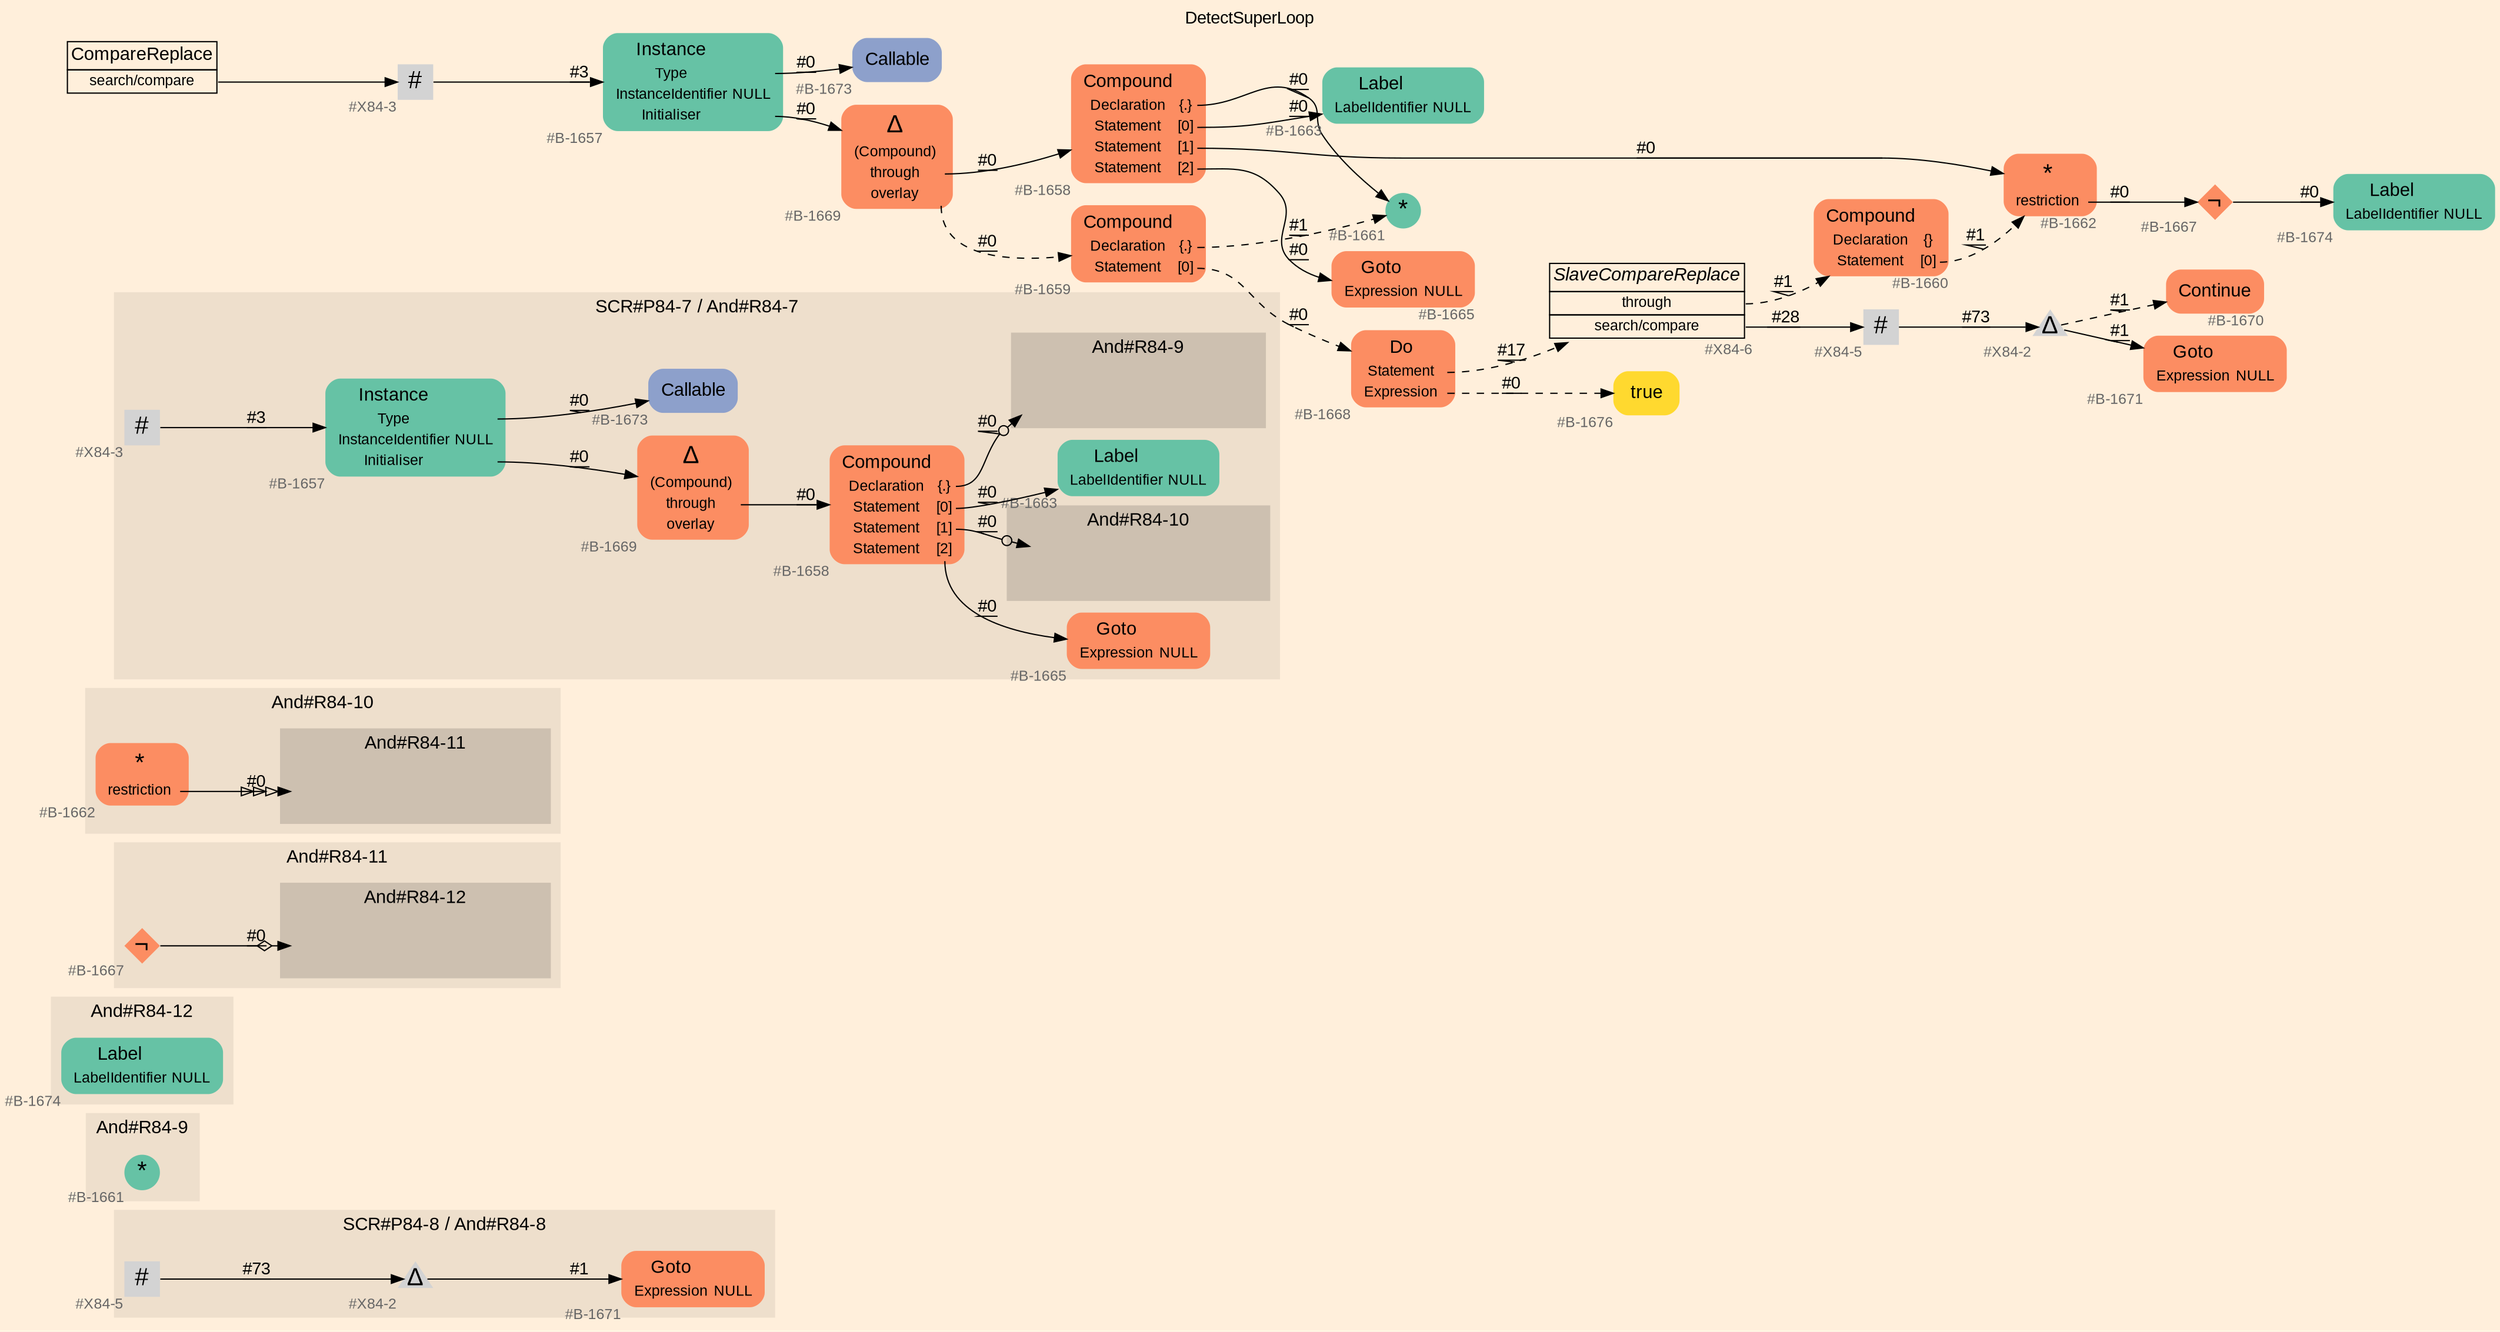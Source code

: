 digraph "DetectSuperLoop" {
label = "DetectSuperLoop"
labelloc = t
graph [
    rankdir = "LR"
    ranksep = 0.3
    bgcolor = antiquewhite1
    color = black
    fontcolor = black
    fontname = "Arial"
];
node [
    fontname = "Arial"
];
edge [
    fontname = "Arial"
];

// -------------------- figure And#R84-8 --------------------
// -------- region And#R84-8 ----------
subgraph "clusterAnd#R84-8" {
    label = "SCR#P84-8 / And#R84-8"
    style = "filled"
    color = antiquewhite2
    fontsize = "15"
    // -------- block And#R84-8/#X84-5 ----------
    "And#R84-8/#X84-5" [
        xlabel = "#X84-5"
        fontsize = "12"
        fontcolor = grey40
        shape = "square"
        label = <<FONT COLOR="black" POINT-SIZE="20">#</FONT>>
        style = "filled"
        penwidth = 0.0
        fixedsize = true
        width = 0.4
        height = 0.4
    ];
    
    // -------- block And#R84-8/#X84-2 ----------
    "And#R84-8/#X84-2" [
        xlabel = "#X84-2"
        fontsize = "12"
        fontcolor = grey40
        shape = "triangle"
        label = <<FONT COLOR="black" POINT-SIZE="20">Δ</FONT>>
        style = "filled"
        penwidth = 0.0
        fixedsize = true
        width = 0.4
        height = 0.4
    ];
    
    // -------- block And#R84-8/#B-1671 ----------
    "And#R84-8/#B-1671" [
        fillcolor = "/set28/2"
        xlabel = "#B-1671"
        fontsize = "12"
        fontcolor = grey40
        shape = "plaintext"
        label = <<TABLE BORDER="0" CELLBORDER="0" CELLSPACING="0">
         <TR><TD><FONT COLOR="black" POINT-SIZE="15">Goto</FONT></TD></TR>
         <TR><TD><FONT COLOR="black" POINT-SIZE="12">Expression</FONT></TD><TD PORT="port0"><FONT COLOR="black" POINT-SIZE="12">NULL</FONT></TD></TR>
        </TABLE>>
        style = "rounded,filled"
    ];
    
}

"And#R84-8/#X84-5" -> "And#R84-8/#X84-2" [
    label = "#73"
    decorate = true
    color = black
    fontcolor = black
];

"And#R84-8/#X84-2" -> "And#R84-8/#B-1671" [
    label = "#1"
    decorate = true
    color = black
    fontcolor = black
];


// -------------------- figure And#R84-9 --------------------
// -------- region And#R84-9 ----------
subgraph "clusterAnd#R84-9" {
    label = "And#R84-9"
    style = "filled"
    color = antiquewhite2
    fontsize = "15"
    // -------- block And#R84-9/#B-1661 ----------
    "And#R84-9/#B-1661" [
        fillcolor = "/set28/1"
        xlabel = "#B-1661"
        fontsize = "12"
        fontcolor = grey40
        shape = "circle"
        label = <<FONT COLOR="black" POINT-SIZE="20">*</FONT>>
        style = "filled"
        penwidth = 0.0
        fixedsize = true
        width = 0.4
        height = 0.4
    ];
    
}


// -------------------- figure And#R84-12 --------------------
// -------- region And#R84-12 ----------
subgraph "clusterAnd#R84-12" {
    label = "And#R84-12"
    style = "filled"
    color = antiquewhite2
    fontsize = "15"
    // -------- block And#R84-12/#B-1674 ----------
    "And#R84-12/#B-1674" [
        fillcolor = "/set28/1"
        xlabel = "#B-1674"
        fontsize = "12"
        fontcolor = grey40
        shape = "plaintext"
        label = <<TABLE BORDER="0" CELLBORDER="0" CELLSPACING="0">
         <TR><TD><FONT COLOR="black" POINT-SIZE="15">Label</FONT></TD></TR>
         <TR><TD><FONT COLOR="black" POINT-SIZE="12">LabelIdentifier</FONT></TD><TD PORT="port0"><FONT COLOR="black" POINT-SIZE="12">NULL</FONT></TD></TR>
        </TABLE>>
        style = "rounded,filled"
    ];
    
}


// -------------------- figure And#R84-11 --------------------
// -------- region And#R84-11 ----------
subgraph "clusterAnd#R84-11" {
    label = "And#R84-11"
    style = "filled"
    color = antiquewhite2
    fontsize = "15"
    // -------- block And#R84-11/#B-1667 ----------
    "And#R84-11/#B-1667" [
        fillcolor = "/set28/2"
        xlabel = "#B-1667"
        fontsize = "12"
        fontcolor = grey40
        shape = "diamond"
        label = <<FONT COLOR="black" POINT-SIZE="20">¬</FONT>>
        style = "filled"
        penwidth = 0.0
        fixedsize = true
        width = 0.4
        height = 0.4
    ];
    
    // -------- region And#R84-11/And#R84-12 ----------
    subgraph "clusterAnd#R84-11/And#R84-12" {
        label = "And#R84-12"
        style = "filled"
        color = antiquewhite3
        fontsize = "15"
        // -------- block And#R84-11/And#R84-12/#B-1674 ----------
        "And#R84-11/And#R84-12/#B-1674" [
            fillcolor = "/set28/1"
            xlabel = "#B-1674"
            fontsize = "12"
            fontcolor = grey40
            shape = "none"
            style = "invisible"
        ];
        
    }
    
}

"And#R84-11/#B-1667" -> "And#R84-11/And#R84-12/#B-1674" [
    arrowhead="normalnoneodiamond"
    label = "#0"
    decorate = true
    color = black
    fontcolor = black
];


// -------------------- figure And#R84-10 --------------------
// -------- region And#R84-10 ----------
subgraph "clusterAnd#R84-10" {
    label = "And#R84-10"
    style = "filled"
    color = antiquewhite2
    fontsize = "15"
    // -------- block And#R84-10/#B-1662 ----------
    "And#R84-10/#B-1662" [
        fillcolor = "/set28/2"
        xlabel = "#B-1662"
        fontsize = "12"
        fontcolor = grey40
        shape = "plaintext"
        label = <<TABLE BORDER="0" CELLBORDER="0" CELLSPACING="0">
         <TR><TD><FONT COLOR="black" POINT-SIZE="20">*</FONT></TD></TR>
         <TR><TD><FONT COLOR="black" POINT-SIZE="12">restriction</FONT></TD><TD PORT="port0"></TD></TR>
        </TABLE>>
        style = "rounded,filled"
    ];
    
    // -------- region And#R84-10/And#R84-11 ----------
    subgraph "clusterAnd#R84-10/And#R84-11" {
        label = "And#R84-11"
        style = "filled"
        color = antiquewhite3
        fontsize = "15"
        // -------- block And#R84-10/And#R84-11/#B-1667 ----------
        "And#R84-10/And#R84-11/#B-1667" [
            fillcolor = "/set28/2"
            xlabel = "#B-1667"
            fontsize = "12"
            fontcolor = grey40
            shape = "none"
            style = "invisible"
        ];
        
    }
    
}

"And#R84-10/#B-1662":port0 -> "And#R84-10/And#R84-11/#B-1667" [
    arrowhead="normalonormalonormalonormal"
    label = "#0"
    decorate = true
    color = black
    fontcolor = black
];


// -------------------- figure And#R84-7 --------------------
// -------- region And#R84-7 ----------
subgraph "clusterAnd#R84-7" {
    label = "SCR#P84-7 / And#R84-7"
    style = "filled"
    color = antiquewhite2
    fontsize = "15"
    // -------- block And#R84-7/#B-1657 ----------
    "And#R84-7/#B-1657" [
        fillcolor = "/set28/1"
        xlabel = "#B-1657"
        fontsize = "12"
        fontcolor = grey40
        shape = "plaintext"
        label = <<TABLE BORDER="0" CELLBORDER="0" CELLSPACING="0">
         <TR><TD><FONT COLOR="black" POINT-SIZE="15">Instance</FONT></TD></TR>
         <TR><TD><FONT COLOR="black" POINT-SIZE="12">Type</FONT></TD><TD PORT="port0"></TD></TR>
         <TR><TD><FONT COLOR="black" POINT-SIZE="12">InstanceIdentifier</FONT></TD><TD PORT="port1"><FONT COLOR="black" POINT-SIZE="12">NULL</FONT></TD></TR>
         <TR><TD><FONT COLOR="black" POINT-SIZE="12">Initialiser</FONT></TD><TD PORT="port2"></TD></TR>
        </TABLE>>
        style = "rounded,filled"
    ];
    
    // -------- block And#R84-7/#B-1673 ----------
    "And#R84-7/#B-1673" [
        fillcolor = "/set28/3"
        xlabel = "#B-1673"
        fontsize = "12"
        fontcolor = grey40
        shape = "plaintext"
        label = <<TABLE BORDER="0" CELLBORDER="0" CELLSPACING="0">
         <TR><TD><FONT COLOR="black" POINT-SIZE="15">Callable</FONT></TD></TR>
        </TABLE>>
        style = "rounded,filled"
    ];
    
    // -------- block And#R84-7/#B-1669 ----------
    "And#R84-7/#B-1669" [
        fillcolor = "/set28/2"
        xlabel = "#B-1669"
        fontsize = "12"
        fontcolor = grey40
        shape = "plaintext"
        label = <<TABLE BORDER="0" CELLBORDER="0" CELLSPACING="0">
         <TR><TD><FONT COLOR="black" POINT-SIZE="20">Δ</FONT></TD></TR>
         <TR><TD><FONT COLOR="black" POINT-SIZE="12">(Compound)</FONT></TD><TD PORT="port0"></TD></TR>
         <TR><TD><FONT COLOR="black" POINT-SIZE="12">through</FONT></TD><TD PORT="port1"></TD></TR>
         <TR><TD><FONT COLOR="black" POINT-SIZE="12">overlay</FONT></TD><TD PORT="port2"></TD></TR>
        </TABLE>>
        style = "rounded,filled"
    ];
    
    // -------- block And#R84-7/#B-1658 ----------
    "And#R84-7/#B-1658" [
        fillcolor = "/set28/2"
        xlabel = "#B-1658"
        fontsize = "12"
        fontcolor = grey40
        shape = "plaintext"
        label = <<TABLE BORDER="0" CELLBORDER="0" CELLSPACING="0">
         <TR><TD><FONT COLOR="black" POINT-SIZE="15">Compound</FONT></TD></TR>
         <TR><TD><FONT COLOR="black" POINT-SIZE="12">Declaration</FONT></TD><TD PORT="port0"><FONT COLOR="black" POINT-SIZE="12">{.}</FONT></TD></TR>
         <TR><TD><FONT COLOR="black" POINT-SIZE="12">Statement</FONT></TD><TD PORT="port1"><FONT COLOR="black" POINT-SIZE="12">[0]</FONT></TD></TR>
         <TR><TD><FONT COLOR="black" POINT-SIZE="12">Statement</FONT></TD><TD PORT="port2"><FONT COLOR="black" POINT-SIZE="12">[1]</FONT></TD></TR>
         <TR><TD><FONT COLOR="black" POINT-SIZE="12">Statement</FONT></TD><TD PORT="port3"><FONT COLOR="black" POINT-SIZE="12">[2]</FONT></TD></TR>
        </TABLE>>
        style = "rounded,filled"
    ];
    
    // -------- block And#R84-7/#B-1663 ----------
    "And#R84-7/#B-1663" [
        fillcolor = "/set28/1"
        xlabel = "#B-1663"
        fontsize = "12"
        fontcolor = grey40
        shape = "plaintext"
        label = <<TABLE BORDER="0" CELLBORDER="0" CELLSPACING="0">
         <TR><TD><FONT COLOR="black" POINT-SIZE="15">Label</FONT></TD></TR>
         <TR><TD><FONT COLOR="black" POINT-SIZE="12">LabelIdentifier</FONT></TD><TD PORT="port0"><FONT COLOR="black" POINT-SIZE="12">NULL</FONT></TD></TR>
        </TABLE>>
        style = "rounded,filled"
    ];
    
    // -------- block And#R84-7/#B-1665 ----------
    "And#R84-7/#B-1665" [
        fillcolor = "/set28/2"
        xlabel = "#B-1665"
        fontsize = "12"
        fontcolor = grey40
        shape = "plaintext"
        label = <<TABLE BORDER="0" CELLBORDER="0" CELLSPACING="0">
         <TR><TD><FONT COLOR="black" POINT-SIZE="15">Goto</FONT></TD></TR>
         <TR><TD><FONT COLOR="black" POINT-SIZE="12">Expression</FONT></TD><TD PORT="port0"><FONT COLOR="black" POINT-SIZE="12">NULL</FONT></TD></TR>
        </TABLE>>
        style = "rounded,filled"
    ];
    
    // -------- block And#R84-7/#X84-3 ----------
    "And#R84-7/#X84-3" [
        xlabel = "#X84-3"
        fontsize = "12"
        fontcolor = grey40
        shape = "square"
        label = <<FONT COLOR="black" POINT-SIZE="20">#</FONT>>
        style = "filled"
        penwidth = 0.0
        fixedsize = true
        width = 0.4
        height = 0.4
    ];
    
    // -------- region And#R84-7/And#R84-9 ----------
    subgraph "clusterAnd#R84-7/And#R84-9" {
        label = "And#R84-9"
        style = "filled"
        color = antiquewhite3
        fontsize = "15"
        // -------- block And#R84-7/And#R84-9/#B-1661 ----------
        "And#R84-7/And#R84-9/#B-1661" [
            fillcolor = "/set28/1"
            xlabel = "#B-1661"
            fontsize = "12"
            fontcolor = grey40
            shape = "none"
            style = "invisible"
        ];
        
    }
    
    // -------- region And#R84-7/And#R84-10 ----------
    subgraph "clusterAnd#R84-7/And#R84-10" {
        label = "And#R84-10"
        style = "filled"
        color = antiquewhite3
        fontsize = "15"
        // -------- block And#R84-7/And#R84-10/#B-1662 ----------
        "And#R84-7/And#R84-10/#B-1662" [
            fillcolor = "/set28/2"
            xlabel = "#B-1662"
            fontsize = "12"
            fontcolor = grey40
            shape = "none"
            style = "invisible"
        ];
        
    }
    
}

"And#R84-7/#B-1657":port0 -> "And#R84-7/#B-1673" [
    label = "#0"
    decorate = true
    color = black
    fontcolor = black
];

"And#R84-7/#B-1657":port2 -> "And#R84-7/#B-1669" [
    label = "#0"
    decorate = true
    color = black
    fontcolor = black
];

"And#R84-7/#B-1669":port1 -> "And#R84-7/#B-1658" [
    label = "#0"
    decorate = true
    color = black
    fontcolor = black
];

"And#R84-7/#B-1658":port0 -> "And#R84-7/And#R84-9/#B-1661" [
    arrowhead="normalnoneodot"
    label = "#0"
    decorate = true
    color = black
    fontcolor = black
];

"And#R84-7/#B-1658":port1 -> "And#R84-7/#B-1663" [
    label = "#0"
    decorate = true
    color = black
    fontcolor = black
];

"And#R84-7/#B-1658":port2 -> "And#R84-7/And#R84-10/#B-1662" [
    arrowhead="normalnoneodot"
    label = "#0"
    decorate = true
    color = black
    fontcolor = black
];

"And#R84-7/#B-1658":port3 -> "And#R84-7/#B-1665" [
    label = "#0"
    decorate = true
    color = black
    fontcolor = black
];

"And#R84-7/#X84-3" -> "And#R84-7/#B-1657" [
    label = "#3"
    decorate = true
    color = black
    fontcolor = black
];


// -------------------- transformation figure --------------------
// -------- block CR#X84-4 ----------
"CR#X84-4" [
    fillcolor = antiquewhite1
    fontsize = "12"
    fontcolor = grey40
    shape = "plaintext"
    label = <<TABLE BORDER="0" CELLBORDER="1" CELLSPACING="0">
     <TR><TD><FONT COLOR="black" POINT-SIZE="15">CompareReplace</FONT></TD></TR>
     <TR><TD PORT="port0"><FONT COLOR="black" POINT-SIZE="12">search/compare</FONT></TD></TR>
    </TABLE>>
    style = "filled"
    color = black
];

// -------- block #X84-3 ----------
"#X84-3" [
    xlabel = "#X84-3"
    fontsize = "12"
    fontcolor = grey40
    shape = "square"
    label = <<FONT COLOR="black" POINT-SIZE="20">#</FONT>>
    style = "filled"
    penwidth = 0.0
    fixedsize = true
    width = 0.4
    height = 0.4
];

// -------- block #B-1657 ----------
"#B-1657" [
    fillcolor = "/set28/1"
    xlabel = "#B-1657"
    fontsize = "12"
    fontcolor = grey40
    shape = "plaintext"
    label = <<TABLE BORDER="0" CELLBORDER="0" CELLSPACING="0">
     <TR><TD><FONT COLOR="black" POINT-SIZE="15">Instance</FONT></TD></TR>
     <TR><TD><FONT COLOR="black" POINT-SIZE="12">Type</FONT></TD><TD PORT="port0"></TD></TR>
     <TR><TD><FONT COLOR="black" POINT-SIZE="12">InstanceIdentifier</FONT></TD><TD PORT="port1"><FONT COLOR="black" POINT-SIZE="12">NULL</FONT></TD></TR>
     <TR><TD><FONT COLOR="black" POINT-SIZE="12">Initialiser</FONT></TD><TD PORT="port2"></TD></TR>
    </TABLE>>
    style = "rounded,filled"
];

// -------- block #B-1673 ----------
"#B-1673" [
    fillcolor = "/set28/3"
    xlabel = "#B-1673"
    fontsize = "12"
    fontcolor = grey40
    shape = "plaintext"
    label = <<TABLE BORDER="0" CELLBORDER="0" CELLSPACING="0">
     <TR><TD><FONT COLOR="black" POINT-SIZE="15">Callable</FONT></TD></TR>
    </TABLE>>
    style = "rounded,filled"
];

// -------- block #B-1669 ----------
"#B-1669" [
    fillcolor = "/set28/2"
    xlabel = "#B-1669"
    fontsize = "12"
    fontcolor = grey40
    shape = "plaintext"
    label = <<TABLE BORDER="0" CELLBORDER="0" CELLSPACING="0">
     <TR><TD><FONT COLOR="black" POINT-SIZE="20">Δ</FONT></TD></TR>
     <TR><TD><FONT COLOR="black" POINT-SIZE="12">(Compound)</FONT></TD><TD PORT="port0"></TD></TR>
     <TR><TD><FONT COLOR="black" POINT-SIZE="12">through</FONT></TD><TD PORT="port1"></TD></TR>
     <TR><TD><FONT COLOR="black" POINT-SIZE="12">overlay</FONT></TD><TD PORT="port2"></TD></TR>
    </TABLE>>
    style = "rounded,filled"
];

// -------- block #B-1658 ----------
"#B-1658" [
    fillcolor = "/set28/2"
    xlabel = "#B-1658"
    fontsize = "12"
    fontcolor = grey40
    shape = "plaintext"
    label = <<TABLE BORDER="0" CELLBORDER="0" CELLSPACING="0">
     <TR><TD><FONT COLOR="black" POINT-SIZE="15">Compound</FONT></TD></TR>
     <TR><TD><FONT COLOR="black" POINT-SIZE="12">Declaration</FONT></TD><TD PORT="port0"><FONT COLOR="black" POINT-SIZE="12">{.}</FONT></TD></TR>
     <TR><TD><FONT COLOR="black" POINT-SIZE="12">Statement</FONT></TD><TD PORT="port1"><FONT COLOR="black" POINT-SIZE="12">[0]</FONT></TD></TR>
     <TR><TD><FONT COLOR="black" POINT-SIZE="12">Statement</FONT></TD><TD PORT="port2"><FONT COLOR="black" POINT-SIZE="12">[1]</FONT></TD></TR>
     <TR><TD><FONT COLOR="black" POINT-SIZE="12">Statement</FONT></TD><TD PORT="port3"><FONT COLOR="black" POINT-SIZE="12">[2]</FONT></TD></TR>
    </TABLE>>
    style = "rounded,filled"
];

// -------- block #B-1661 ----------
"#B-1661" [
    fillcolor = "/set28/1"
    xlabel = "#B-1661"
    fontsize = "12"
    fontcolor = grey40
    shape = "circle"
    label = <<FONT COLOR="black" POINT-SIZE="20">*</FONT>>
    style = "filled"
    penwidth = 0.0
    fixedsize = true
    width = 0.4
    height = 0.4
];

// -------- block #B-1663 ----------
"#B-1663" [
    fillcolor = "/set28/1"
    xlabel = "#B-1663"
    fontsize = "12"
    fontcolor = grey40
    shape = "plaintext"
    label = <<TABLE BORDER="0" CELLBORDER="0" CELLSPACING="0">
     <TR><TD><FONT COLOR="black" POINT-SIZE="15">Label</FONT></TD></TR>
     <TR><TD><FONT COLOR="black" POINT-SIZE="12">LabelIdentifier</FONT></TD><TD PORT="port0"><FONT COLOR="black" POINT-SIZE="12">NULL</FONT></TD></TR>
    </TABLE>>
    style = "rounded,filled"
];

// -------- block #B-1662 ----------
"#B-1662" [
    fillcolor = "/set28/2"
    xlabel = "#B-1662"
    fontsize = "12"
    fontcolor = grey40
    shape = "plaintext"
    label = <<TABLE BORDER="0" CELLBORDER="0" CELLSPACING="0">
     <TR><TD><FONT COLOR="black" POINT-SIZE="20">*</FONT></TD></TR>
     <TR><TD><FONT COLOR="black" POINT-SIZE="12">restriction</FONT></TD><TD PORT="port0"></TD></TR>
    </TABLE>>
    style = "rounded,filled"
];

// -------- block #B-1667 ----------
"#B-1667" [
    fillcolor = "/set28/2"
    xlabel = "#B-1667"
    fontsize = "12"
    fontcolor = grey40
    shape = "diamond"
    label = <<FONT COLOR="black" POINT-SIZE="20">¬</FONT>>
    style = "filled"
    penwidth = 0.0
    fixedsize = true
    width = 0.4
    height = 0.4
];

// -------- block #B-1674 ----------
"#B-1674" [
    fillcolor = "/set28/1"
    xlabel = "#B-1674"
    fontsize = "12"
    fontcolor = grey40
    shape = "plaintext"
    label = <<TABLE BORDER="0" CELLBORDER="0" CELLSPACING="0">
     <TR><TD><FONT COLOR="black" POINT-SIZE="15">Label</FONT></TD></TR>
     <TR><TD><FONT COLOR="black" POINT-SIZE="12">LabelIdentifier</FONT></TD><TD PORT="port0"><FONT COLOR="black" POINT-SIZE="12">NULL</FONT></TD></TR>
    </TABLE>>
    style = "rounded,filled"
];

// -------- block #B-1665 ----------
"#B-1665" [
    fillcolor = "/set28/2"
    xlabel = "#B-1665"
    fontsize = "12"
    fontcolor = grey40
    shape = "plaintext"
    label = <<TABLE BORDER="0" CELLBORDER="0" CELLSPACING="0">
     <TR><TD><FONT COLOR="black" POINT-SIZE="15">Goto</FONT></TD></TR>
     <TR><TD><FONT COLOR="black" POINT-SIZE="12">Expression</FONT></TD><TD PORT="port0"><FONT COLOR="black" POINT-SIZE="12">NULL</FONT></TD></TR>
    </TABLE>>
    style = "rounded,filled"
];

// -------- block #B-1659 ----------
"#B-1659" [
    fillcolor = "/set28/2"
    xlabel = "#B-1659"
    fontsize = "12"
    fontcolor = grey40
    shape = "plaintext"
    label = <<TABLE BORDER="0" CELLBORDER="0" CELLSPACING="0">
     <TR><TD><FONT COLOR="black" POINT-SIZE="15">Compound</FONT></TD></TR>
     <TR><TD><FONT COLOR="black" POINT-SIZE="12">Declaration</FONT></TD><TD PORT="port0"><FONT COLOR="black" POINT-SIZE="12">{.}</FONT></TD></TR>
     <TR><TD><FONT COLOR="black" POINT-SIZE="12">Statement</FONT></TD><TD PORT="port1"><FONT COLOR="black" POINT-SIZE="12">[0]</FONT></TD></TR>
    </TABLE>>
    style = "rounded,filled"
];

// -------- block #B-1668 ----------
"#B-1668" [
    fillcolor = "/set28/2"
    xlabel = "#B-1668"
    fontsize = "12"
    fontcolor = grey40
    shape = "plaintext"
    label = <<TABLE BORDER="0" CELLBORDER="0" CELLSPACING="0">
     <TR><TD><FONT COLOR="black" POINT-SIZE="15">Do</FONT></TD></TR>
     <TR><TD><FONT COLOR="black" POINT-SIZE="12">Statement</FONT></TD><TD PORT="port0"></TD></TR>
     <TR><TD><FONT COLOR="black" POINT-SIZE="12">Expression</FONT></TD><TD PORT="port1"></TD></TR>
    </TABLE>>
    style = "rounded,filled"
];

// -------- block #X84-6 ----------
"#X84-6" [
    fillcolor = antiquewhite1
    xlabel = "#X84-6"
    fontsize = "12"
    fontcolor = grey40
    shape = "plaintext"
    label = <<TABLE BORDER="0" CELLBORDER="1" CELLSPACING="0">
     <TR><TD><FONT COLOR="black" POINT-SIZE="15"><I>SlaveCompareReplace</I></FONT></TD></TR>
     <TR><TD PORT="port0"><FONT COLOR="black" POINT-SIZE="12">through</FONT></TD></TR>
     <TR><TD PORT="port1"><FONT COLOR="black" POINT-SIZE="12">search/compare</FONT></TD></TR>
    </TABLE>>
    style = "filled"
    color = black
];

// -------- block #B-1660 ----------
"#B-1660" [
    fillcolor = "/set28/2"
    xlabel = "#B-1660"
    fontsize = "12"
    fontcolor = grey40
    shape = "plaintext"
    label = <<TABLE BORDER="0" CELLBORDER="0" CELLSPACING="0">
     <TR><TD><FONT COLOR="black" POINT-SIZE="15">Compound</FONT></TD></TR>
     <TR><TD><FONT COLOR="black" POINT-SIZE="12">Declaration</FONT></TD><TD PORT="port0"><FONT COLOR="black" POINT-SIZE="12">{}</FONT></TD></TR>
     <TR><TD><FONT COLOR="black" POINT-SIZE="12">Statement</FONT></TD><TD PORT="port1"><FONT COLOR="black" POINT-SIZE="12">[0]</FONT></TD></TR>
    </TABLE>>
    style = "rounded,filled"
];

// -------- block #X84-5 ----------
"#X84-5" [
    xlabel = "#X84-5"
    fontsize = "12"
    fontcolor = grey40
    shape = "square"
    label = <<FONT COLOR="black" POINT-SIZE="20">#</FONT>>
    style = "filled"
    penwidth = 0.0
    fixedsize = true
    width = 0.4
    height = 0.4
];

// -------- block #X84-2 ----------
"#X84-2" [
    xlabel = "#X84-2"
    fontsize = "12"
    fontcolor = grey40
    shape = "triangle"
    label = <<FONT COLOR="black" POINT-SIZE="20">Δ</FONT>>
    style = "filled"
    penwidth = 0.0
    fixedsize = true
    width = 0.4
    height = 0.4
];

// -------- block #B-1671 ----------
"#B-1671" [
    fillcolor = "/set28/2"
    xlabel = "#B-1671"
    fontsize = "12"
    fontcolor = grey40
    shape = "plaintext"
    label = <<TABLE BORDER="0" CELLBORDER="0" CELLSPACING="0">
     <TR><TD><FONT COLOR="black" POINT-SIZE="15">Goto</FONT></TD></TR>
     <TR><TD><FONT COLOR="black" POINT-SIZE="12">Expression</FONT></TD><TD PORT="port0"><FONT COLOR="black" POINT-SIZE="12">NULL</FONT></TD></TR>
    </TABLE>>
    style = "rounded,filled"
];

// -------- block #B-1670 ----------
"#B-1670" [
    fillcolor = "/set28/2"
    xlabel = "#B-1670"
    fontsize = "12"
    fontcolor = grey40
    shape = "plaintext"
    label = <<TABLE BORDER="0" CELLBORDER="0" CELLSPACING="0">
     <TR><TD><FONT COLOR="black" POINT-SIZE="15">Continue</FONT></TD></TR>
    </TABLE>>
    style = "rounded,filled"
];

// -------- block #B-1676 ----------
"#B-1676" [
    fillcolor = "/set28/6"
    xlabel = "#B-1676"
    fontsize = "12"
    fontcolor = grey40
    shape = "plaintext"
    label = <<TABLE BORDER="0" CELLBORDER="0" CELLSPACING="0">
     <TR><TD><FONT COLOR="black" POINT-SIZE="15">true</FONT></TD></TR>
    </TABLE>>
    style = "rounded,filled"
];

"CR#X84-4":port0 -> "#X84-3" [
    label = ""
    decorate = true
    color = black
    fontcolor = black
];

"#X84-3" -> "#B-1657" [
    label = "#3"
    decorate = true
    color = black
    fontcolor = black
];

"#B-1657":port0 -> "#B-1673" [
    label = "#0"
    decorate = true
    color = black
    fontcolor = black
];

"#B-1657":port2 -> "#B-1669" [
    label = "#0"
    decorate = true
    color = black
    fontcolor = black
];

"#B-1669":port1 -> "#B-1658" [
    label = "#0"
    decorate = true
    color = black
    fontcolor = black
];

"#B-1669":port2 -> "#B-1659" [
    style="dashed"
    label = "#0"
    decorate = true
    color = black
    fontcolor = black
];

"#B-1658":port0 -> "#B-1661" [
    label = "#0"
    decorate = true
    color = black
    fontcolor = black
];

"#B-1658":port1 -> "#B-1663" [
    label = "#0"
    decorate = true
    color = black
    fontcolor = black
];

"#B-1658":port2 -> "#B-1662" [
    label = "#0"
    decorate = true
    color = black
    fontcolor = black
];

"#B-1658":port3 -> "#B-1665" [
    label = "#0"
    decorate = true
    color = black
    fontcolor = black
];

"#B-1662":port0 -> "#B-1667" [
    label = "#0"
    decorate = true
    color = black
    fontcolor = black
];

"#B-1667" -> "#B-1674" [
    label = "#0"
    decorate = true
    color = black
    fontcolor = black
];

"#B-1659":port0 -> "#B-1661" [
    style="dashed"
    label = "#1"
    decorate = true
    color = black
    fontcolor = black
];

"#B-1659":port1 -> "#B-1668" [
    style="dashed"
    label = "#0"
    decorate = true
    color = black
    fontcolor = black
];

"#B-1668":port0 -> "#X84-6" [
    style="dashed"
    label = "#17"
    decorate = true
    color = black
    fontcolor = black
];

"#B-1668":port1 -> "#B-1676" [
    style="dashed"
    label = "#0"
    decorate = true
    color = black
    fontcolor = black
];

"#X84-6":port0 -> "#B-1660" [
    style="dashed"
    label = "#1"
    decorate = true
    color = black
    fontcolor = black
];

"#X84-6":port1 -> "#X84-5" [
    label = " #28"
    decorate = true
    color = black
    fontcolor = black
];

"#B-1660":port1 -> "#B-1662" [
    style="dashed"
    label = "#1"
    decorate = true
    color = black
    fontcolor = black
];

"#X84-5" -> "#X84-2" [
    label = "#73"
    decorate = true
    color = black
    fontcolor = black
];

"#X84-2" -> "#B-1671" [
    label = "#1"
    decorate = true
    color = black
    fontcolor = black
];

"#X84-2" -> "#B-1670" [
    style="dashed"
    label = "#1"
    decorate = true
    color = black
    fontcolor = black
];


}
